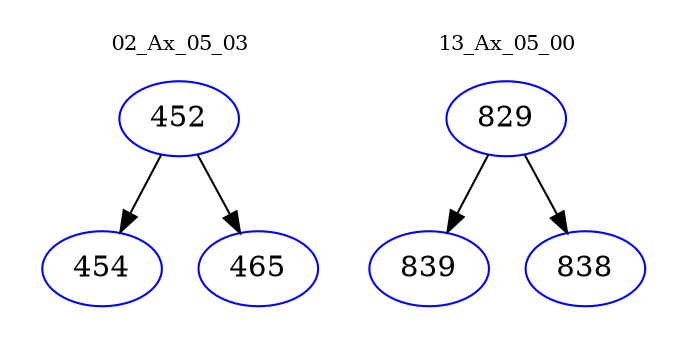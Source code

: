 digraph{
subgraph cluster_0 {
color = white
label = "02_Ax_05_03";
fontsize=10;
T0_452 [label="452", color="blue"]
T0_452 -> T0_454 [color="black"]
T0_454 [label="454", color="blue"]
T0_452 -> T0_465 [color="black"]
T0_465 [label="465", color="blue"]
}
subgraph cluster_1 {
color = white
label = "13_Ax_05_00";
fontsize=10;
T1_829 [label="829", color="blue"]
T1_829 -> T1_839 [color="black"]
T1_839 [label="839", color="blue"]
T1_829 -> T1_838 [color="black"]
T1_838 [label="838", color="blue"]
}
}
